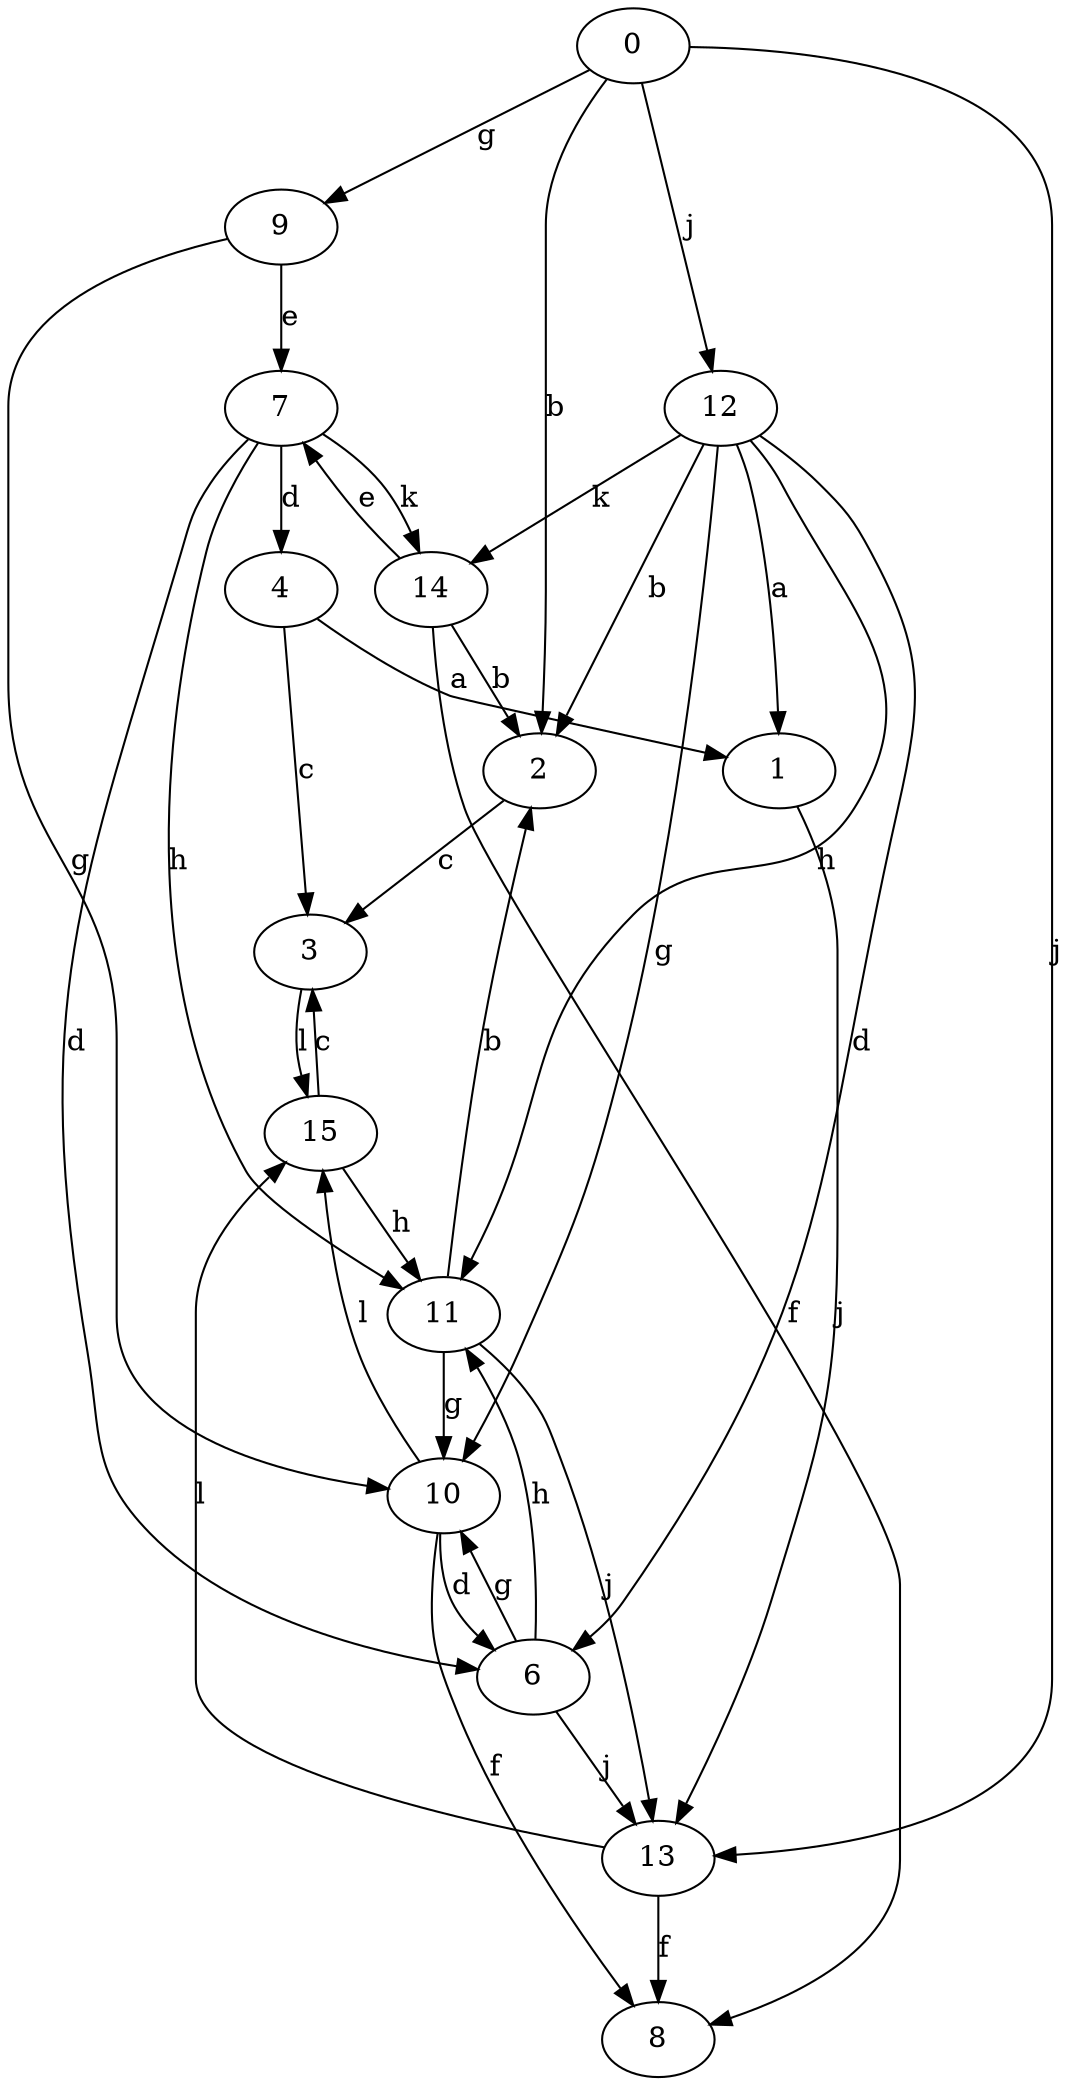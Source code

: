 strict digraph  {
0;
1;
2;
3;
4;
6;
7;
8;
9;
10;
11;
12;
13;
14;
15;
0 -> 2  [label=b];
0 -> 9  [label=g];
0 -> 12  [label=j];
0 -> 13  [label=j];
1 -> 13  [label=j];
2 -> 3  [label=c];
3 -> 15  [label=l];
4 -> 1  [label=a];
4 -> 3  [label=c];
6 -> 10  [label=g];
6 -> 11  [label=h];
6 -> 13  [label=j];
7 -> 4  [label=d];
7 -> 6  [label=d];
7 -> 11  [label=h];
7 -> 14  [label=k];
9 -> 7  [label=e];
9 -> 10  [label=g];
10 -> 6  [label=d];
10 -> 8  [label=f];
10 -> 15  [label=l];
11 -> 2  [label=b];
11 -> 10  [label=g];
11 -> 13  [label=j];
12 -> 1  [label=a];
12 -> 2  [label=b];
12 -> 6  [label=d];
12 -> 10  [label=g];
12 -> 11  [label=h];
12 -> 14  [label=k];
13 -> 8  [label=f];
13 -> 15  [label=l];
14 -> 2  [label=b];
14 -> 7  [label=e];
14 -> 8  [label=f];
15 -> 3  [label=c];
15 -> 11  [label=h];
}
